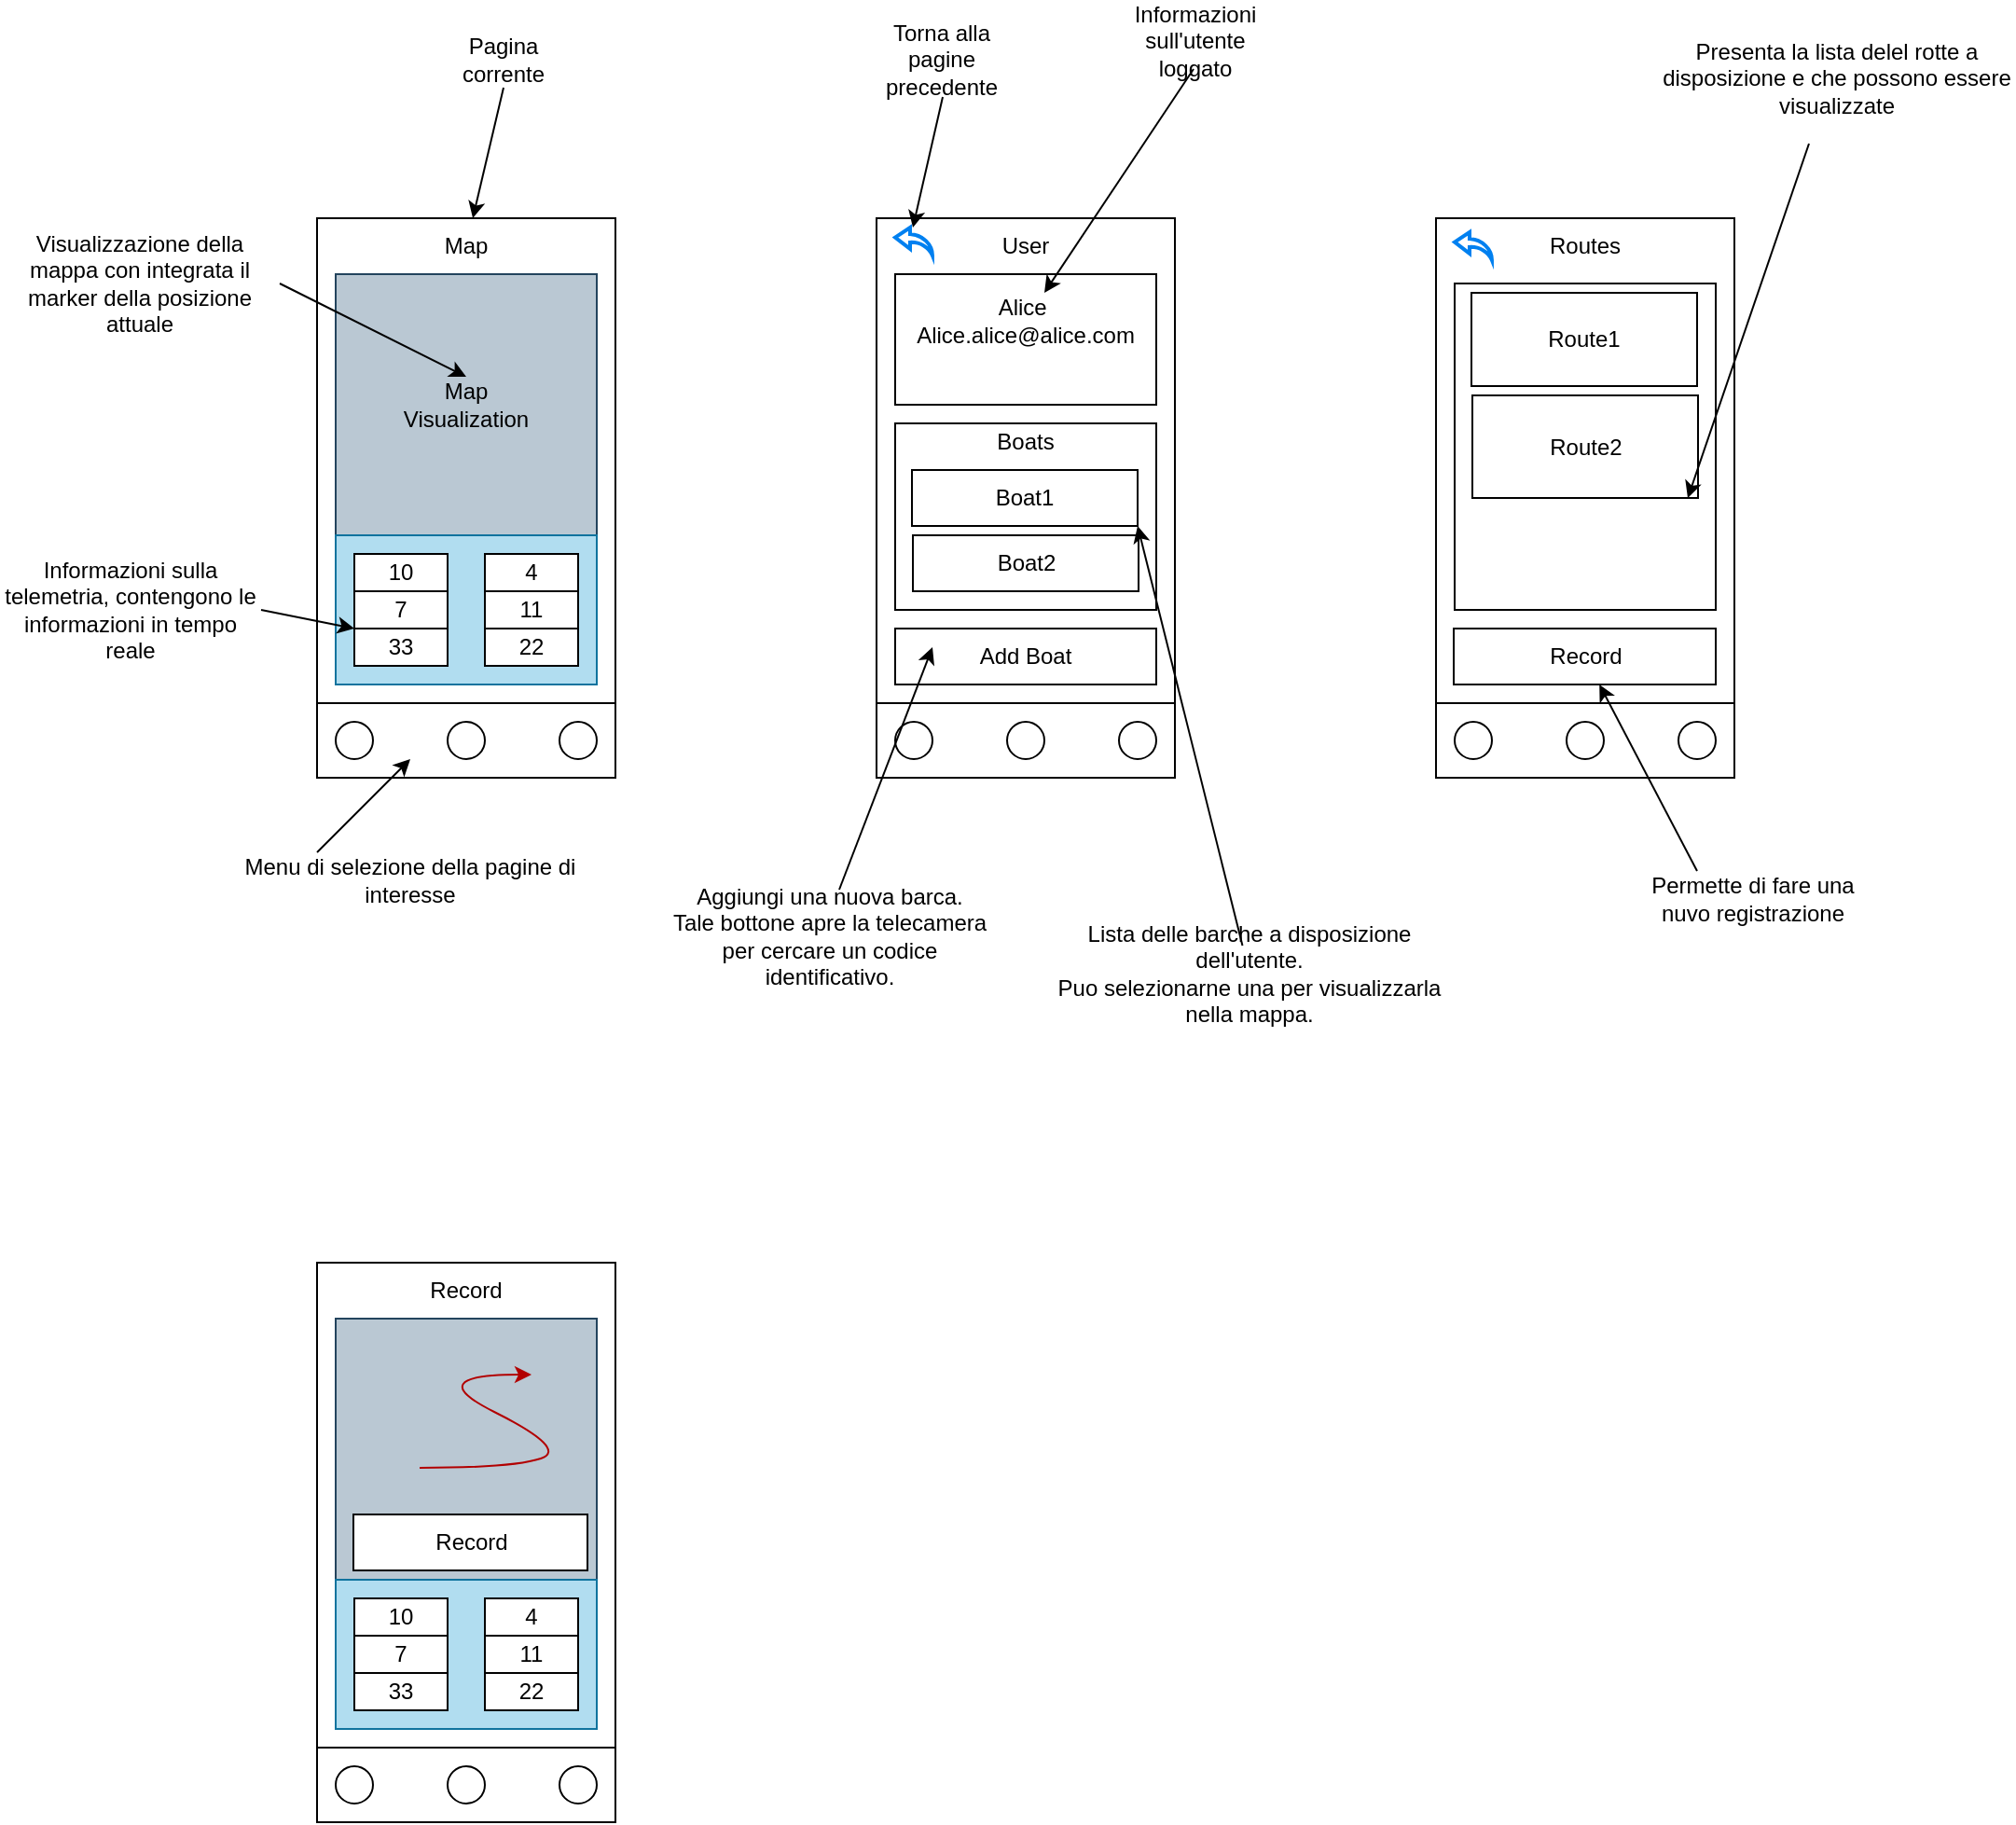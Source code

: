 <mxfile version="24.7.6">
  <diagram name="Pagina-1" id="XDItZbwFguDFGmxMhrZk">
    <mxGraphModel dx="2901" dy="1076" grid="1" gridSize="10" guides="1" tooltips="1" connect="1" arrows="1" fold="1" page="1" pageScale="1" pageWidth="827" pageHeight="1169" math="0" shadow="0">
      <root>
        <mxCell id="0" />
        <mxCell id="1" parent="0" />
        <mxCell id="fs3Xfkk72kWH2czxmbUV-2" value="" style="rounded=0;whiteSpace=wrap;html=1;" vertex="1" parent="1">
          <mxGeometry x="40" y="280" width="160" height="300" as="geometry" />
        </mxCell>
        <mxCell id="fs3Xfkk72kWH2czxmbUV-3" value="" style="rounded=0;whiteSpace=wrap;html=1;" vertex="1" parent="1">
          <mxGeometry x="340" y="280" width="160" height="300" as="geometry" />
        </mxCell>
        <mxCell id="fs3Xfkk72kWH2czxmbUV-4" value="Map" style="text;html=1;align=center;verticalAlign=middle;whiteSpace=wrap;rounded=0;" vertex="1" parent="1">
          <mxGeometry x="90" y="280" width="60" height="30" as="geometry" />
        </mxCell>
        <mxCell id="fs3Xfkk72kWH2czxmbUV-5" value="User" style="text;html=1;align=center;verticalAlign=middle;whiteSpace=wrap;rounded=0;" vertex="1" parent="1">
          <mxGeometry x="390" y="280" width="60" height="30" as="geometry" />
        </mxCell>
        <mxCell id="fs3Xfkk72kWH2czxmbUV-6" value="" style="rounded=0;whiteSpace=wrap;html=1;" vertex="1" parent="1">
          <mxGeometry x="640" y="280" width="160" height="300" as="geometry" />
        </mxCell>
        <mxCell id="fs3Xfkk72kWH2czxmbUV-7" value="Routes" style="text;html=1;align=center;verticalAlign=middle;whiteSpace=wrap;rounded=0;" vertex="1" parent="1">
          <mxGeometry x="690" y="280" width="60" height="30" as="geometry" />
        </mxCell>
        <mxCell id="fs3Xfkk72kWH2czxmbUV-8" value="" style="whiteSpace=wrap;html=1;aspect=fixed;fillColor=#bac8d3;strokeColor=#23445d;" vertex="1" parent="1">
          <mxGeometry x="50" y="310" width="140" height="140" as="geometry" />
        </mxCell>
        <mxCell id="fs3Xfkk72kWH2czxmbUV-9" value="" style="rounded=0;whiteSpace=wrap;html=1;fillColor=#b1ddf0;strokeColor=#10739e;" vertex="1" parent="1">
          <mxGeometry x="50" y="450" width="140" height="80" as="geometry" />
        </mxCell>
        <mxCell id="fs3Xfkk72kWH2czxmbUV-10" value="10" style="rounded=0;whiteSpace=wrap;html=1;" vertex="1" parent="1">
          <mxGeometry x="60" y="460" width="50" height="20" as="geometry" />
        </mxCell>
        <mxCell id="fs3Xfkk72kWH2czxmbUV-11" value="4" style="rounded=0;whiteSpace=wrap;html=1;" vertex="1" parent="1">
          <mxGeometry x="130" y="460" width="50" height="20" as="geometry" />
        </mxCell>
        <mxCell id="fs3Xfkk72kWH2czxmbUV-12" value="7" style="rounded=0;whiteSpace=wrap;html=1;" vertex="1" parent="1">
          <mxGeometry x="60" y="480" width="50" height="20" as="geometry" />
        </mxCell>
        <mxCell id="fs3Xfkk72kWH2czxmbUV-13" value="11" style="rounded=0;whiteSpace=wrap;html=1;" vertex="1" parent="1">
          <mxGeometry x="130" y="480" width="50" height="20" as="geometry" />
        </mxCell>
        <mxCell id="fs3Xfkk72kWH2czxmbUV-14" value="33" style="rounded=0;whiteSpace=wrap;html=1;" vertex="1" parent="1">
          <mxGeometry x="60" y="500" width="50" height="20" as="geometry" />
        </mxCell>
        <mxCell id="fs3Xfkk72kWH2czxmbUV-15" value="22" style="rounded=0;whiteSpace=wrap;html=1;" vertex="1" parent="1">
          <mxGeometry x="130" y="500" width="50" height="20" as="geometry" />
        </mxCell>
        <mxCell id="fs3Xfkk72kWH2czxmbUV-16" value="Map Visualization" style="text;html=1;align=center;verticalAlign=middle;whiteSpace=wrap;rounded=0;" vertex="1" parent="1">
          <mxGeometry x="90" y="365" width="60" height="30" as="geometry" />
        </mxCell>
        <mxCell id="fs3Xfkk72kWH2czxmbUV-18" value="" style="rounded=0;whiteSpace=wrap;html=1;" vertex="1" parent="1">
          <mxGeometry x="40" y="540" width="160" height="40" as="geometry" />
        </mxCell>
        <mxCell id="fs3Xfkk72kWH2czxmbUV-19" value="" style="rounded=0;whiteSpace=wrap;html=1;" vertex="1" parent="1">
          <mxGeometry x="340" y="540" width="160" height="40" as="geometry" />
        </mxCell>
        <mxCell id="fs3Xfkk72kWH2czxmbUV-20" value="" style="rounded=0;whiteSpace=wrap;html=1;" vertex="1" parent="1">
          <mxGeometry x="640" y="540" width="160" height="40" as="geometry" />
        </mxCell>
        <mxCell id="fs3Xfkk72kWH2czxmbUV-21" value="" style="ellipse;whiteSpace=wrap;html=1;aspect=fixed;" vertex="1" parent="1">
          <mxGeometry x="50" y="550" width="20" height="20" as="geometry" />
        </mxCell>
        <mxCell id="fs3Xfkk72kWH2czxmbUV-22" value="" style="ellipse;whiteSpace=wrap;html=1;aspect=fixed;" vertex="1" parent="1">
          <mxGeometry x="110" y="550" width="20" height="20" as="geometry" />
        </mxCell>
        <mxCell id="fs3Xfkk72kWH2czxmbUV-23" value="" style="ellipse;whiteSpace=wrap;html=1;aspect=fixed;" vertex="1" parent="1">
          <mxGeometry x="170" y="550" width="20" height="20" as="geometry" />
        </mxCell>
        <mxCell id="fs3Xfkk72kWH2czxmbUV-24" value="" style="rounded=0;whiteSpace=wrap;html=1;" vertex="1" parent="1">
          <mxGeometry x="340" y="540" width="160" height="40" as="geometry" />
        </mxCell>
        <mxCell id="fs3Xfkk72kWH2czxmbUV-25" value="" style="ellipse;whiteSpace=wrap;html=1;aspect=fixed;" vertex="1" parent="1">
          <mxGeometry x="350" y="550" width="20" height="20" as="geometry" />
        </mxCell>
        <mxCell id="fs3Xfkk72kWH2czxmbUV-26" value="" style="ellipse;whiteSpace=wrap;html=1;aspect=fixed;" vertex="1" parent="1">
          <mxGeometry x="410" y="550" width="20" height="20" as="geometry" />
        </mxCell>
        <mxCell id="fs3Xfkk72kWH2czxmbUV-27" value="" style="ellipse;whiteSpace=wrap;html=1;aspect=fixed;" vertex="1" parent="1">
          <mxGeometry x="470" y="550" width="20" height="20" as="geometry" />
        </mxCell>
        <mxCell id="fs3Xfkk72kWH2czxmbUV-28" value="" style="rounded=0;whiteSpace=wrap;html=1;" vertex="1" parent="1">
          <mxGeometry x="640" y="540" width="160" height="40" as="geometry" />
        </mxCell>
        <mxCell id="fs3Xfkk72kWH2czxmbUV-29" value="" style="ellipse;whiteSpace=wrap;html=1;aspect=fixed;" vertex="1" parent="1">
          <mxGeometry x="650" y="550" width="20" height="20" as="geometry" />
        </mxCell>
        <mxCell id="fs3Xfkk72kWH2czxmbUV-30" value="" style="ellipse;whiteSpace=wrap;html=1;aspect=fixed;" vertex="1" parent="1">
          <mxGeometry x="710" y="550" width="20" height="20" as="geometry" />
        </mxCell>
        <mxCell id="fs3Xfkk72kWH2czxmbUV-31" value="" style="ellipse;whiteSpace=wrap;html=1;aspect=fixed;" vertex="1" parent="1">
          <mxGeometry x="770" y="550" width="20" height="20" as="geometry" />
        </mxCell>
        <mxCell id="fs3Xfkk72kWH2czxmbUV-33" value="" style="rounded=0;whiteSpace=wrap;html=1;" vertex="1" parent="1">
          <mxGeometry x="350" y="310" width="140" height="70" as="geometry" />
        </mxCell>
        <mxCell id="fs3Xfkk72kWH2czxmbUV-34" value="" style="rounded=0;whiteSpace=wrap;html=1;" vertex="1" parent="1">
          <mxGeometry x="350" y="390" width="140" height="100" as="geometry" />
        </mxCell>
        <mxCell id="fs3Xfkk72kWH2czxmbUV-35" value="Boat1" style="rounded=0;whiteSpace=wrap;html=1;" vertex="1" parent="1">
          <mxGeometry x="359" y="415" width="121" height="30" as="geometry" />
        </mxCell>
        <mxCell id="fs3Xfkk72kWH2czxmbUV-36" value="Boat2" style="rounded=0;whiteSpace=wrap;html=1;" vertex="1" parent="1">
          <mxGeometry x="359.5" y="450" width="121" height="30" as="geometry" />
        </mxCell>
        <mxCell id="fs3Xfkk72kWH2czxmbUV-37" value="Add Boat" style="rounded=0;whiteSpace=wrap;html=1;" vertex="1" parent="1">
          <mxGeometry x="350" y="500" width="140" height="30" as="geometry" />
        </mxCell>
        <mxCell id="fs3Xfkk72kWH2czxmbUV-38" value="Boats" style="text;html=1;align=center;verticalAlign=middle;whiteSpace=wrap;rounded=0;" vertex="1" parent="1">
          <mxGeometry x="390" y="385" width="60" height="30" as="geometry" />
        </mxCell>
        <mxCell id="fs3Xfkk72kWH2czxmbUV-39" value="" style="rounded=0;whiteSpace=wrap;html=1;" vertex="1" parent="1">
          <mxGeometry x="650" y="315" width="140" height="175" as="geometry" />
        </mxCell>
        <mxCell id="fs3Xfkk72kWH2czxmbUV-40" value="Route1" style="rounded=0;whiteSpace=wrap;html=1;" vertex="1" parent="1">
          <mxGeometry x="659" y="320" width="121" height="50" as="geometry" />
        </mxCell>
        <mxCell id="fs3Xfkk72kWH2czxmbUV-41" value="Route2" style="rounded=0;whiteSpace=wrap;html=1;" vertex="1" parent="1">
          <mxGeometry x="659.5" y="375" width="121" height="55" as="geometry" />
        </mxCell>
        <mxCell id="fs3Xfkk72kWH2czxmbUV-42" value="Record" style="rounded=0;whiteSpace=wrap;html=1;" vertex="1" parent="1">
          <mxGeometry x="649.5" y="500" width="140.5" height="30" as="geometry" />
        </mxCell>
        <mxCell id="fs3Xfkk72kWH2czxmbUV-45" value="Alice&amp;nbsp;&lt;div&gt;Alice.alice@alice.com&lt;/div&gt;" style="text;html=1;align=center;verticalAlign=middle;whiteSpace=wrap;rounded=0;" vertex="1" parent="1">
          <mxGeometry x="390" y="320" width="60" height="30" as="geometry" />
        </mxCell>
        <mxCell id="fs3Xfkk72kWH2czxmbUV-47" value="" style="endArrow=classic;html=1;rounded=0;exitX=1;exitY=0.5;exitDx=0;exitDy=0;entryX=0.5;entryY=0;entryDx=0;entryDy=0;" edge="1" parent="1" source="fs3Xfkk72kWH2czxmbUV-50" target="fs3Xfkk72kWH2czxmbUV-16">
          <mxGeometry width="50" height="50" relative="1" as="geometry">
            <mxPoint x="-40" y="420" as="sourcePoint" />
            <mxPoint x="60" y="415" as="targetPoint" />
          </mxGeometry>
        </mxCell>
        <mxCell id="fs3Xfkk72kWH2czxmbUV-50" value="Visualizzazione della mappa con integrata il marker della posizione attuale" style="text;html=1;align=center;verticalAlign=middle;whiteSpace=wrap;rounded=0;" vertex="1" parent="1">
          <mxGeometry x="-130" y="300" width="150" height="30" as="geometry" />
        </mxCell>
        <mxCell id="fs3Xfkk72kWH2czxmbUV-51" value="" style="endArrow=classic;html=1;rounded=0;exitX=1;exitY=0.5;exitDx=0;exitDy=0;" edge="1" parent="1" source="fs3Xfkk72kWH2czxmbUV-52">
          <mxGeometry width="50" height="50" relative="1" as="geometry">
            <mxPoint x="-50" y="500" as="sourcePoint" />
            <mxPoint x="60" y="500" as="targetPoint" />
          </mxGeometry>
        </mxCell>
        <mxCell id="fs3Xfkk72kWH2czxmbUV-52" value="Informazioni sulla telemetria, contengono le informazioni in tempo reale" style="text;html=1;align=center;verticalAlign=middle;whiteSpace=wrap;rounded=0;" vertex="1" parent="1">
          <mxGeometry x="-130" y="475" width="140" height="30" as="geometry" />
        </mxCell>
        <mxCell id="fs3Xfkk72kWH2czxmbUV-53" value="" style="endArrow=classic;html=1;rounded=0;" edge="1" parent="1">
          <mxGeometry width="50" height="50" relative="1" as="geometry">
            <mxPoint x="40" y="620" as="sourcePoint" />
            <mxPoint x="90" y="570" as="targetPoint" />
          </mxGeometry>
        </mxCell>
        <mxCell id="fs3Xfkk72kWH2czxmbUV-54" value="Menu di selezione della pagine di interesse" style="text;html=1;align=center;verticalAlign=middle;whiteSpace=wrap;rounded=0;" vertex="1" parent="1">
          <mxGeometry y="620" width="180" height="30" as="geometry" />
        </mxCell>
        <mxCell id="fs3Xfkk72kWH2czxmbUV-55" value="" style="endArrow=classic;html=1;rounded=0;" edge="1" parent="1" target="fs3Xfkk72kWH2czxmbUV-4">
          <mxGeometry width="50" height="50" relative="1" as="geometry">
            <mxPoint x="140" y="210" as="sourcePoint" />
            <mxPoint x="130" y="160" as="targetPoint" />
          </mxGeometry>
        </mxCell>
        <mxCell id="fs3Xfkk72kWH2czxmbUV-56" value="Pagina corrente" style="text;html=1;align=center;verticalAlign=middle;whiteSpace=wrap;rounded=0;" vertex="1" parent="1">
          <mxGeometry x="110" y="180" width="60" height="30" as="geometry" />
        </mxCell>
        <mxCell id="fs3Xfkk72kWH2czxmbUV-57" value="" style="html=1;verticalLabelPosition=bottom;align=center;labelBackgroundColor=#ffffff;verticalAlign=top;strokeWidth=2;strokeColor=#0080F0;shadow=0;dashed=0;shape=mxgraph.ios7.icons.back;" vertex="1" parent="1">
          <mxGeometry x="350" y="285" width="20" height="15" as="geometry" />
        </mxCell>
        <mxCell id="fs3Xfkk72kWH2czxmbUV-58" value="" style="html=1;verticalLabelPosition=bottom;align=center;labelBackgroundColor=#ffffff;verticalAlign=top;strokeWidth=2;strokeColor=#0080F0;shadow=0;dashed=0;shape=mxgraph.ios7.icons.back;" vertex="1" parent="1">
          <mxGeometry x="650" y="287.5" width="20" height="15" as="geometry" />
        </mxCell>
        <mxCell id="fs3Xfkk72kWH2czxmbUV-59" value="" style="endArrow=classic;html=1;rounded=0;" edge="1" parent="1">
          <mxGeometry width="50" height="50" relative="1" as="geometry">
            <mxPoint x="375.5" y="215" as="sourcePoint" />
            <mxPoint x="359.5" y="285" as="targetPoint" />
          </mxGeometry>
        </mxCell>
        <mxCell id="fs3Xfkk72kWH2czxmbUV-60" value="Torna alla pagine precedente" style="text;html=1;align=center;verticalAlign=middle;whiteSpace=wrap;rounded=0;" vertex="1" parent="1">
          <mxGeometry x="330" y="180" width="90" height="30" as="geometry" />
        </mxCell>
        <mxCell id="fs3Xfkk72kWH2czxmbUV-61" value="" style="endArrow=classic;html=1;rounded=0;" edge="1" parent="1">
          <mxGeometry width="50" height="50" relative="1" as="geometry">
            <mxPoint x="320" y="640" as="sourcePoint" />
            <mxPoint x="370" y="510" as="targetPoint" />
          </mxGeometry>
        </mxCell>
        <mxCell id="fs3Xfkk72kWH2czxmbUV-62" value="Aggiungi una nuova barca.&lt;br&gt;Tale bottone apre la telecamera per cercare un codice identificativo." style="text;html=1;align=center;verticalAlign=middle;whiteSpace=wrap;rounded=0;" vertex="1" parent="1">
          <mxGeometry x="220" y="650" width="190" height="30" as="geometry" />
        </mxCell>
        <mxCell id="fs3Xfkk72kWH2czxmbUV-63" value="" style="endArrow=classic;html=1;rounded=0;" edge="1" parent="1" target="fs3Xfkk72kWH2czxmbUV-45">
          <mxGeometry width="50" height="50" relative="1" as="geometry">
            <mxPoint x="510" y="200" as="sourcePoint" />
            <mxPoint x="550" y="170" as="targetPoint" />
          </mxGeometry>
        </mxCell>
        <mxCell id="fs3Xfkk72kWH2czxmbUV-64" value="Informazioni sull&#39;utente loggato" style="text;html=1;align=center;verticalAlign=middle;whiteSpace=wrap;rounded=0;" vertex="1" parent="1">
          <mxGeometry x="480.5" y="170" width="60" height="30" as="geometry" />
        </mxCell>
        <mxCell id="fs3Xfkk72kWH2czxmbUV-65" value="" style="endArrow=classic;html=1;rounded=0;" edge="1" parent="1" source="fs3Xfkk72kWH2czxmbUV-66">
          <mxGeometry width="50" height="50" relative="1" as="geometry">
            <mxPoint x="610" y="645" as="sourcePoint" />
            <mxPoint x="480" y="445" as="targetPoint" />
          </mxGeometry>
        </mxCell>
        <mxCell id="fs3Xfkk72kWH2czxmbUV-66" value="Lista delle barche a disposizione dell&#39;utente.&lt;div&gt;Puo selezionarne una per visualizzarla nella mappa.&lt;/div&gt;" style="text;html=1;align=center;verticalAlign=middle;whiteSpace=wrap;rounded=0;" vertex="1" parent="1">
          <mxGeometry x="430" y="670" width="220" height="30" as="geometry" />
        </mxCell>
        <mxCell id="fs3Xfkk72kWH2czxmbUV-67" value="" style="endArrow=classic;html=1;rounded=0;" edge="1" parent="1" target="fs3Xfkk72kWH2czxmbUV-42">
          <mxGeometry width="50" height="50" relative="1" as="geometry">
            <mxPoint x="780" y="630" as="sourcePoint" />
            <mxPoint x="1110" y="500" as="targetPoint" />
          </mxGeometry>
        </mxCell>
        <mxCell id="fs3Xfkk72kWH2czxmbUV-68" value="Permette di fare una nuvo registrazione" style="text;html=1;align=center;verticalAlign=middle;whiteSpace=wrap;rounded=0;" vertex="1" parent="1">
          <mxGeometry x="750" y="630" width="120" height="30" as="geometry" />
        </mxCell>
        <mxCell id="fs3Xfkk72kWH2czxmbUV-69" value="" style="endArrow=classic;html=1;rounded=0;" edge="1" parent="1">
          <mxGeometry width="50" height="50" relative="1" as="geometry">
            <mxPoint x="840" y="240" as="sourcePoint" />
            <mxPoint x="775" y="430" as="targetPoint" />
          </mxGeometry>
        </mxCell>
        <mxCell id="fs3Xfkk72kWH2czxmbUV-70" value="Presenta la lista delel rotte a disposizione e che possono essere visualizzate" style="text;html=1;align=center;verticalAlign=middle;whiteSpace=wrap;rounded=0;" vertex="1" parent="1">
          <mxGeometry x="760" y="190" width="190" height="30" as="geometry" />
        </mxCell>
        <mxCell id="fs3Xfkk72kWH2czxmbUV-71" value="" style="rounded=0;whiteSpace=wrap;html=1;" vertex="1" parent="1">
          <mxGeometry x="40" y="840" width="160" height="300" as="geometry" />
        </mxCell>
        <mxCell id="fs3Xfkk72kWH2czxmbUV-72" value="Record" style="text;html=1;align=center;verticalAlign=middle;whiteSpace=wrap;rounded=0;" vertex="1" parent="1">
          <mxGeometry x="90" y="840" width="60" height="30" as="geometry" />
        </mxCell>
        <mxCell id="fs3Xfkk72kWH2czxmbUV-73" value="" style="whiteSpace=wrap;html=1;aspect=fixed;fillColor=#bac8d3;strokeColor=#23445d;" vertex="1" parent="1">
          <mxGeometry x="50" y="870" width="140" height="140" as="geometry" />
        </mxCell>
        <mxCell id="fs3Xfkk72kWH2czxmbUV-74" value="" style="rounded=0;whiteSpace=wrap;html=1;fillColor=#b1ddf0;strokeColor=#10739e;" vertex="1" parent="1">
          <mxGeometry x="50" y="1010" width="140" height="80" as="geometry" />
        </mxCell>
        <mxCell id="fs3Xfkk72kWH2czxmbUV-75" value="10" style="rounded=0;whiteSpace=wrap;html=1;" vertex="1" parent="1">
          <mxGeometry x="60" y="1020" width="50" height="20" as="geometry" />
        </mxCell>
        <mxCell id="fs3Xfkk72kWH2czxmbUV-76" value="4" style="rounded=0;whiteSpace=wrap;html=1;" vertex="1" parent="1">
          <mxGeometry x="130" y="1020" width="50" height="20" as="geometry" />
        </mxCell>
        <mxCell id="fs3Xfkk72kWH2czxmbUV-77" value="7" style="rounded=0;whiteSpace=wrap;html=1;" vertex="1" parent="1">
          <mxGeometry x="60" y="1040" width="50" height="20" as="geometry" />
        </mxCell>
        <mxCell id="fs3Xfkk72kWH2czxmbUV-78" value="11" style="rounded=0;whiteSpace=wrap;html=1;" vertex="1" parent="1">
          <mxGeometry x="130" y="1040" width="50" height="20" as="geometry" />
        </mxCell>
        <mxCell id="fs3Xfkk72kWH2czxmbUV-79" value="33" style="rounded=0;whiteSpace=wrap;html=1;" vertex="1" parent="1">
          <mxGeometry x="60" y="1060" width="50" height="20" as="geometry" />
        </mxCell>
        <mxCell id="fs3Xfkk72kWH2czxmbUV-80" value="22" style="rounded=0;whiteSpace=wrap;html=1;" vertex="1" parent="1">
          <mxGeometry x="130" y="1060" width="50" height="20" as="geometry" />
        </mxCell>
        <mxCell id="fs3Xfkk72kWH2czxmbUV-82" value="" style="rounded=0;whiteSpace=wrap;html=1;" vertex="1" parent="1">
          <mxGeometry x="40" y="1100" width="160" height="40" as="geometry" />
        </mxCell>
        <mxCell id="fs3Xfkk72kWH2czxmbUV-83" value="" style="ellipse;whiteSpace=wrap;html=1;aspect=fixed;" vertex="1" parent="1">
          <mxGeometry x="50" y="1110" width="20" height="20" as="geometry" />
        </mxCell>
        <mxCell id="fs3Xfkk72kWH2czxmbUV-84" value="" style="ellipse;whiteSpace=wrap;html=1;aspect=fixed;" vertex="1" parent="1">
          <mxGeometry x="110" y="1110" width="20" height="20" as="geometry" />
        </mxCell>
        <mxCell id="fs3Xfkk72kWH2czxmbUV-85" value="" style="ellipse;whiteSpace=wrap;html=1;aspect=fixed;" vertex="1" parent="1">
          <mxGeometry x="170" y="1110" width="20" height="20" as="geometry" />
        </mxCell>
        <mxCell id="fs3Xfkk72kWH2czxmbUV-86" value="Record" style="rounded=0;whiteSpace=wrap;html=1;" vertex="1" parent="1">
          <mxGeometry x="59.5" y="975" width="125.5" height="30" as="geometry" />
        </mxCell>
        <mxCell id="fs3Xfkk72kWH2czxmbUV-88" value="" style="curved=1;endArrow=classic;html=1;rounded=0;fillColor=#e51400;strokeColor=#B20000;" edge="1" parent="1">
          <mxGeometry width="50" height="50" relative="1" as="geometry">
            <mxPoint x="95" y="950" as="sourcePoint" />
            <mxPoint x="155" y="900" as="targetPoint" />
            <Array as="points">
              <mxPoint x="145" y="950" />
              <mxPoint x="175" y="940" />
              <mxPoint x="95" y="900" />
            </Array>
          </mxGeometry>
        </mxCell>
      </root>
    </mxGraphModel>
  </diagram>
</mxfile>
